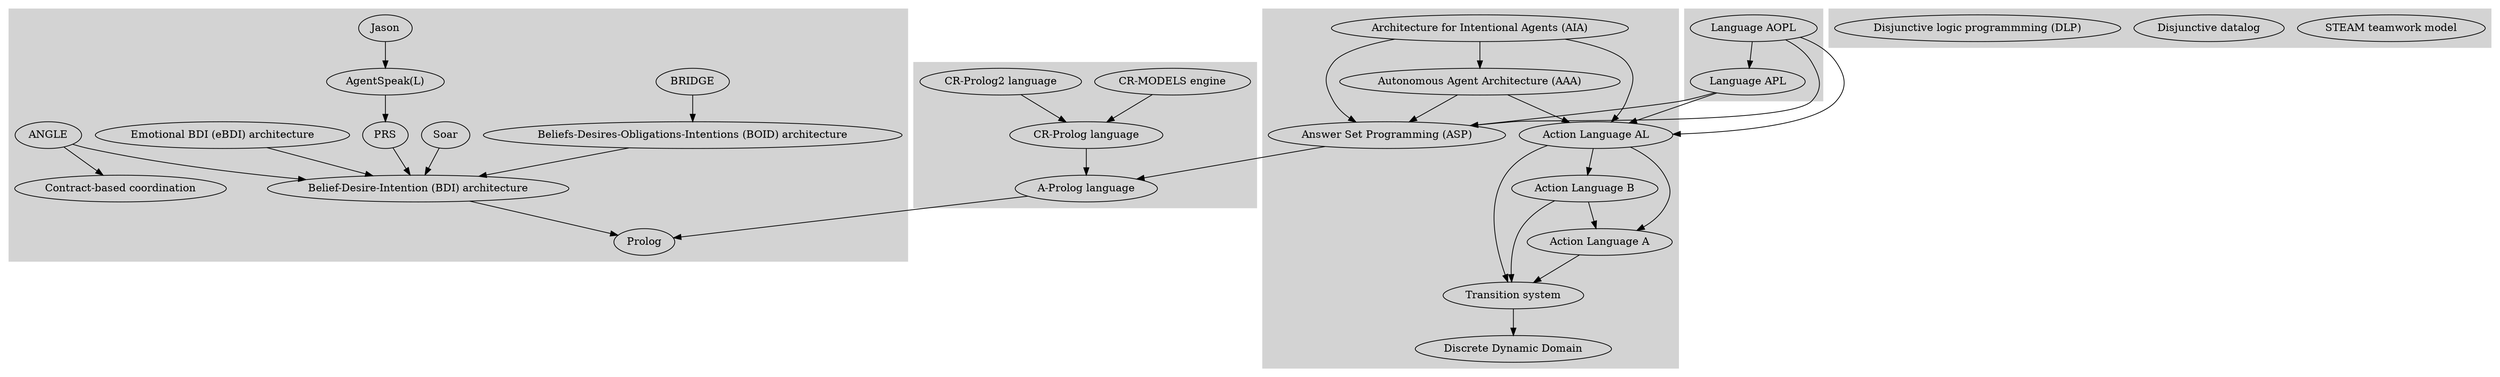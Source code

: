 digraph concept_map {
    subgraph cluster_action_language_agents {
        style = filled;
        color = lightgray;

        "Discrete Dynamic Domain";
        "Transition system";
        "Action Language A";
        "Action Language B";
        "Action Language AL";
        "Autonomous Agent Architecture (AAA)";
        "Architecture for Intentional Agents (AIA)";

        "Transition system" -> "Discrete Dynamic Domain";
        "Action Language A" -> "Transition system";
        "Action Language B" -> "Transition system";
        "Action Language B" -> "Action Language A";
        "Action Language AL" -> "Transition system";
        "Action Language AL" -> "Action Language A";
        "Action Language AL" -> "Action Language B";

        "Autonomous Agent Architecture (AAA)" -> "Action Language AL";
        "Autonomous Agent Architecture (AAA)" -> "Answer Set Programming (ASP)";
        "Architecture for Intentional Agents (AIA)" -> "Autonomous Agent Architecture (AAA)";
        "Architecture for Intentional Agents (AIA)" -> "Action Language AL";
        "Architecture for Intentional Agents (AIA)" -> "Answer Set Programming (ASP)";
    }
    subgraph cluster_bdi_agents {
        style = filled;
        color = lightgray;

        "Belief-Desire-Intention (BDI) architecture";
        "PRS";
        "AgentSpeak(L)";
        "Jason";
        "Emotional BDI (eBDI) architecture";
        "Beliefs-Desires-Obligations-Intentions (BOID) architecture";
        "BRIDGE";
        "Soar";
        "ANGLE";
        "Contract-based coordination";

        "Belief-Desire-Intention (BDI) architecture" -> "Prolog";
        "PRS" -> "Belief-Desire-Intention (BDI) architecture";
        "AgentSpeak(L)" -> "PRS";
        "Jason" -> "AgentSpeak(L)";

        "Emotional BDI (eBDI) architecture" -> "Belief-Desire-Intention (BDI) architecture";
        "Beliefs-Desires-Obligations-Intentions (BOID) architecture" -> "Belief-Desire-Intention (BDI) architecture";
        "BRIDGE" -> "Beliefs-Desires-Obligations-Intentions (BOID) architecture";

        "Soar" -> "Belief-Desire-Intention (BDI) architecture";

        "ANGLE" -> "Belief-Desire-Intention (BDI) architecture";
        "ANGLE" -> "Contract-based coordination";
    }
    subgraph cluster_policies {
        style = filled;
        color = lightgray;

        "Language APL";
        "Language AOPL";

        "Language APL" -> "Action Language AL";
        "Language APL" -> "Answer Set Programming (ASP)";

        "Language AOPL" -> "Language APL";
        "Language AOPL" -> "Action Language AL";
        "Language AOPL" -> "Answer Set Programming (ASP)";
    }
    subgraph cluster_other {
        style = filled;
        color = lightgray;

        "Answer Set Programming (ASP)";
        "A-Prolog language";
        "CR-Prolog language";
        "CR-MODELS engine";
        "CR-Prolog2 language";
        "Prolog";

        "Answer Set Programming (ASP)" -> "A-Prolog language";
        "CR-Prolog language" -> "A-Prolog language";
        "CR-MODELS engine" -> "CR-Prolog language";
        "CR-Prolog2 language" -> "CR-Prolog language";

        "A-Prolog language" -> "Prolog";
    }
    subgraph cluster_other2 {
        style = filled;
        color = lightgray;

        "STEAM teamwork model";
        "Disjunctive datalog";
        "Disjunctive logic programmming (DLP)";
    }
}
